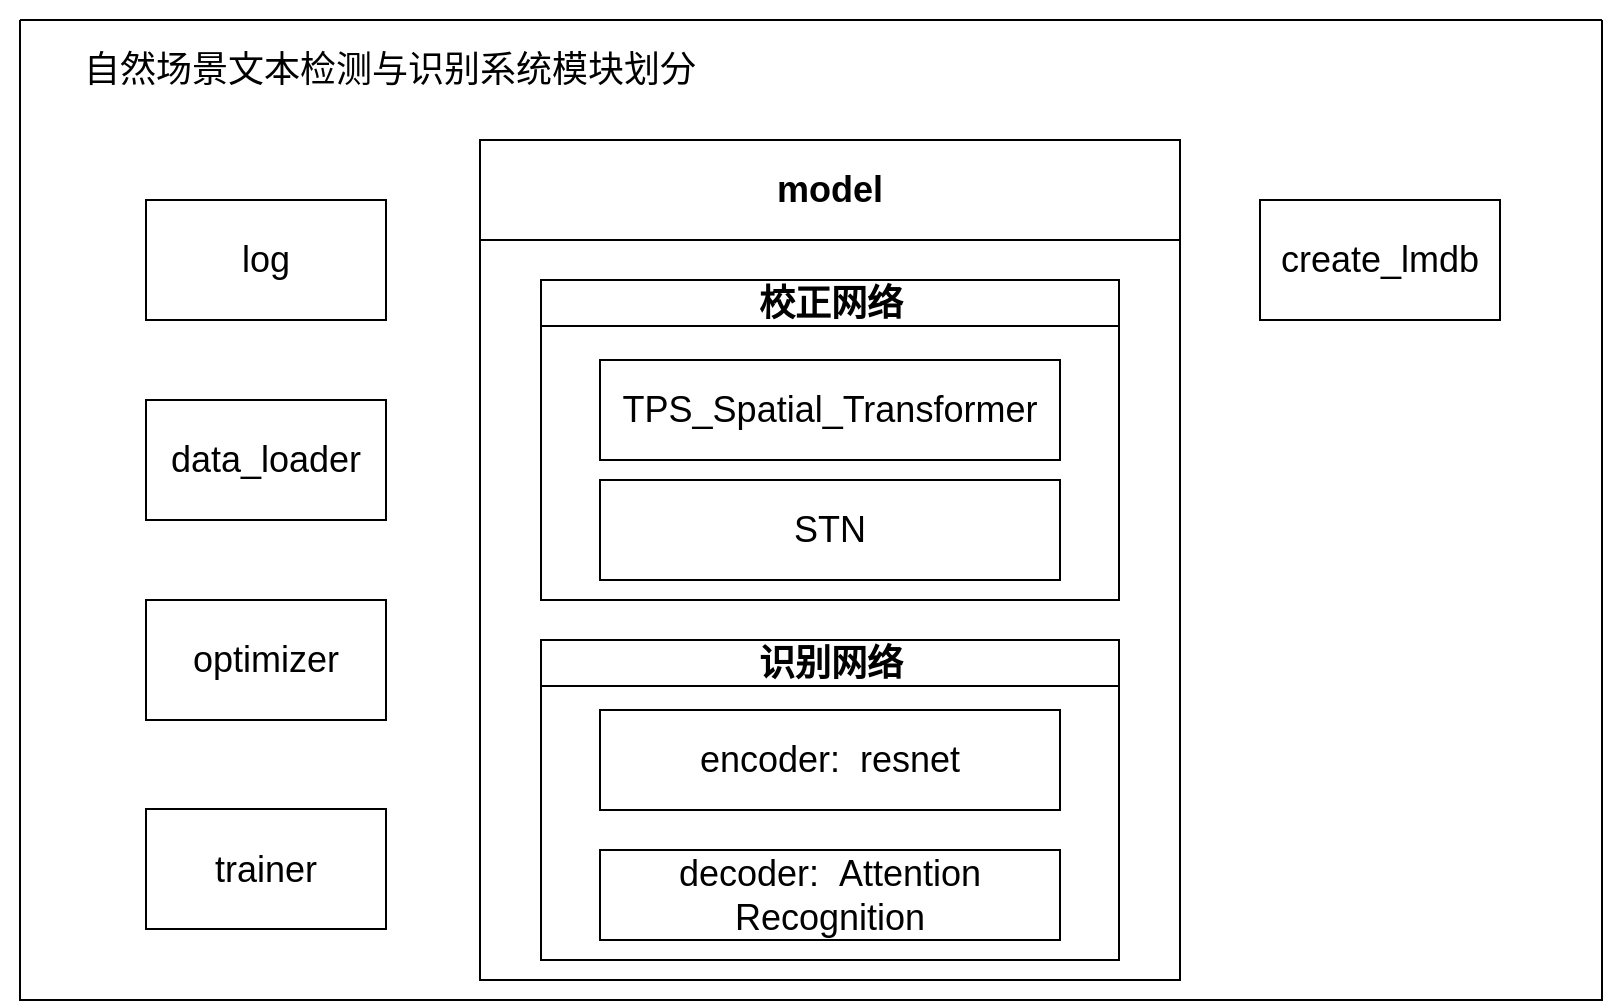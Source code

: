 <mxfile version="21.2.3" type="github">
  <diagram name="第 1 页" id="63xG8dQX-1LyPMiOhvoZ">
    <mxGraphModel dx="1451" dy="674" grid="1" gridSize="10" guides="1" tooltips="1" connect="1" arrows="1" fold="1" page="1" pageScale="1" pageWidth="827" pageHeight="1169" math="0" shadow="0">
      <root>
        <mxCell id="0" />
        <mxCell id="1" parent="0" />
        <mxCell id="LHe_gEec7S0sbFfrbBlv-8" value="" style="swimlane;startSize=0;" vertex="1" parent="1">
          <mxGeometry x="230" y="130" width="791" height="490" as="geometry" />
        </mxCell>
        <mxCell id="LHe_gEec7S0sbFfrbBlv-12" value="&lt;font style=&quot;font-size: 18px;&quot;&gt;model&lt;/font&gt;" style="swimlane;whiteSpace=wrap;html=1;startSize=50;" vertex="1" parent="LHe_gEec7S0sbFfrbBlv-8">
          <mxGeometry x="230" y="60" width="350" height="420" as="geometry" />
        </mxCell>
        <mxCell id="LHe_gEec7S0sbFfrbBlv-30" value="&lt;font style=&quot;font-size: 18px;&quot;&gt;校正网络&lt;/font&gt;" style="swimlane;whiteSpace=wrap;html=1;" vertex="1" parent="LHe_gEec7S0sbFfrbBlv-12">
          <mxGeometry x="30.5" y="70" width="289" height="160" as="geometry" />
        </mxCell>
        <mxCell id="LHe_gEec7S0sbFfrbBlv-19" value="&lt;font style=&quot;font-size: 18px;&quot;&gt;TPS_Spatial_Transformer&lt;/font&gt;" style="rounded=0;whiteSpace=wrap;html=1;" vertex="1" parent="LHe_gEec7S0sbFfrbBlv-30">
          <mxGeometry x="29.5" y="40" width="230" height="50" as="geometry" />
        </mxCell>
        <mxCell id="LHe_gEec7S0sbFfrbBlv-20" value="&lt;font style=&quot;font-size: 18px;&quot;&gt;STN&lt;/font&gt;" style="rounded=0;whiteSpace=wrap;html=1;" vertex="1" parent="LHe_gEec7S0sbFfrbBlv-30">
          <mxGeometry x="29.5" y="100" width="230" height="50" as="geometry" />
        </mxCell>
        <mxCell id="LHe_gEec7S0sbFfrbBlv-31" value="&lt;font style=&quot;font-size: 18px;&quot;&gt;识别网络&lt;/font&gt;" style="swimlane;whiteSpace=wrap;html=1;" vertex="1" parent="LHe_gEec7S0sbFfrbBlv-12">
          <mxGeometry x="30.5" y="250" width="289" height="160" as="geometry" />
        </mxCell>
        <mxCell id="LHe_gEec7S0sbFfrbBlv-13" value="&lt;font style=&quot;font-size: 18px;&quot;&gt;encoder:&amp;nbsp; resnet&lt;/font&gt;" style="rounded=0;whiteSpace=wrap;html=1;" vertex="1" parent="LHe_gEec7S0sbFfrbBlv-31">
          <mxGeometry x="29.5" y="35" width="230" height="50" as="geometry" />
        </mxCell>
        <mxCell id="LHe_gEec7S0sbFfrbBlv-15" value="&lt;font style=&quot;font-size: 18px;&quot;&gt;&lt;font style=&quot;&quot;&gt;decoder:&amp;nbsp;&amp;nbsp;&lt;/font&gt;Attention Recognition&lt;/font&gt;" style="rounded=0;whiteSpace=wrap;html=1;" vertex="1" parent="LHe_gEec7S0sbFfrbBlv-31">
          <mxGeometry x="29.5" y="105" width="230" height="45" as="geometry" />
        </mxCell>
        <mxCell id="LHe_gEec7S0sbFfrbBlv-24" value="&lt;font style=&quot;font-size: 18px;&quot;&gt;data_loader&lt;/font&gt;" style="rounded=0;whiteSpace=wrap;html=1;" vertex="1" parent="LHe_gEec7S0sbFfrbBlv-8">
          <mxGeometry x="63" y="190" width="120" height="60" as="geometry" />
        </mxCell>
        <mxCell id="LHe_gEec7S0sbFfrbBlv-25" value="&lt;font style=&quot;font-size: 18px;&quot;&gt;optimizer&lt;/font&gt;" style="rounded=0;whiteSpace=wrap;html=1;" vertex="1" parent="LHe_gEec7S0sbFfrbBlv-8">
          <mxGeometry x="63" y="290" width="120" height="60" as="geometry" />
        </mxCell>
        <mxCell id="LHe_gEec7S0sbFfrbBlv-26" value="&lt;span style=&quot;font-size: 18px;&quot;&gt;trainer&lt;/span&gt;" style="rounded=0;whiteSpace=wrap;html=1;" vertex="1" parent="LHe_gEec7S0sbFfrbBlv-8">
          <mxGeometry x="63" y="394.5" width="120" height="60" as="geometry" />
        </mxCell>
        <mxCell id="LHe_gEec7S0sbFfrbBlv-27" value="&lt;font style=&quot;font-size: 18px;&quot;&gt;自然场景文本检测与识别系统模块划分&lt;/font&gt;" style="text;html=1;strokeColor=none;fillColor=none;align=center;verticalAlign=middle;whiteSpace=wrap;rounded=0;" vertex="1" parent="LHe_gEec7S0sbFfrbBlv-8">
          <mxGeometry x="-10" y="-10" width="390" height="70" as="geometry" />
        </mxCell>
        <mxCell id="LHe_gEec7S0sbFfrbBlv-34" value="&lt;font style=&quot;font-size: 18px;&quot;&gt;log&lt;/font&gt;" style="rounded=0;whiteSpace=wrap;html=1;" vertex="1" parent="LHe_gEec7S0sbFfrbBlv-8">
          <mxGeometry x="63" y="90" width="120" height="60" as="geometry" />
        </mxCell>
        <mxCell id="LHe_gEec7S0sbFfrbBlv-35" value="&lt;font style=&quot;font-size: 18px;&quot;&gt;create_lmdb&lt;/font&gt;" style="rounded=0;whiteSpace=wrap;html=1;" vertex="1" parent="LHe_gEec7S0sbFfrbBlv-8">
          <mxGeometry x="620" y="90" width="120" height="60" as="geometry" />
        </mxCell>
      </root>
    </mxGraphModel>
  </diagram>
</mxfile>
